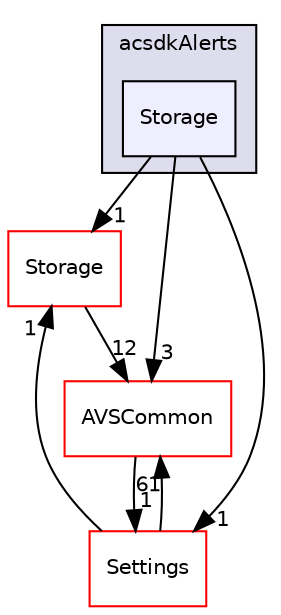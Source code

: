 digraph "/workplace/avs-device-sdk/capabilities/Alerts/acsdkAlerts/include/acsdkAlerts/Storage" {
  compound=true
  node [ fontsize="10", fontname="Helvetica"];
  edge [ labelfontsize="10", labelfontname="Helvetica"];
  subgraph clusterdir_9c8dbcc65ad6b311184f354b98b30a84 {
    graph [ bgcolor="#ddddee", pencolor="black", label="acsdkAlerts" fontname="Helvetica", fontsize="10", URL="dir_9c8dbcc65ad6b311184f354b98b30a84.html"]
  dir_45875c069d6d893f8a539ad3e07ef945 [shape=box, label="Storage", style="filled", fillcolor="#eeeeff", pencolor="black", URL="dir_45875c069d6d893f8a539ad3e07ef945.html"];
  }
  dir_d29c5f5a2915d6c5388c9daae4f109c7 [shape=box label="Storage" fillcolor="white" style="filled" color="red" URL="dir_d29c5f5a2915d6c5388c9daae4f109c7.html"];
  dir_8ae0dd75af039a94f4269584fb8eef13 [shape=box label="Settings" fillcolor="white" style="filled" color="red" URL="dir_8ae0dd75af039a94f4269584fb8eef13.html"];
  dir_13e65effb2bde530b17b3d5eefcd0266 [shape=box label="AVSCommon" fillcolor="white" style="filled" color="red" URL="dir_13e65effb2bde530b17b3d5eefcd0266.html"];
  dir_d29c5f5a2915d6c5388c9daae4f109c7->dir_13e65effb2bde530b17b3d5eefcd0266 [headlabel="12", labeldistance=1.5 headhref="dir_000643_000017.html"];
  dir_8ae0dd75af039a94f4269584fb8eef13->dir_d29c5f5a2915d6c5388c9daae4f109c7 [headlabel="1", labeldistance=1.5 headhref="dir_000588_000643.html"];
  dir_8ae0dd75af039a94f4269584fb8eef13->dir_13e65effb2bde530b17b3d5eefcd0266 [headlabel="61", labeldistance=1.5 headhref="dir_000588_000017.html"];
  dir_13e65effb2bde530b17b3d5eefcd0266->dir_8ae0dd75af039a94f4269584fb8eef13 [headlabel="1", labeldistance=1.5 headhref="dir_000017_000588.html"];
  dir_45875c069d6d893f8a539ad3e07ef945->dir_d29c5f5a2915d6c5388c9daae4f109c7 [headlabel="1", labeldistance=1.5 headhref="dir_000264_000643.html"];
  dir_45875c069d6d893f8a539ad3e07ef945->dir_8ae0dd75af039a94f4269584fb8eef13 [headlabel="1", labeldistance=1.5 headhref="dir_000264_000588.html"];
  dir_45875c069d6d893f8a539ad3e07ef945->dir_13e65effb2bde530b17b3d5eefcd0266 [headlabel="3", labeldistance=1.5 headhref="dir_000264_000017.html"];
}
